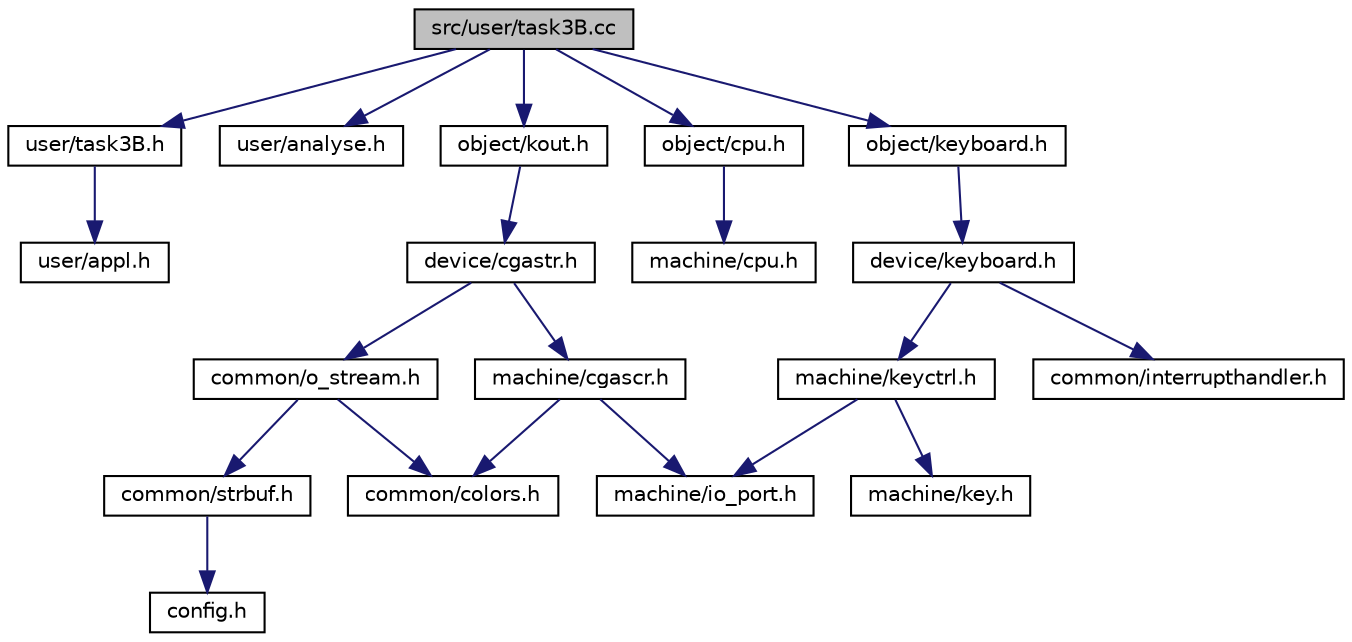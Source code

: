 digraph "src/user/task3B.cc"
{
  bgcolor="transparent";
  edge [fontname="Helvetica",fontsize="10",labelfontname="Helvetica",labelfontsize="10"];
  node [fontname="Helvetica",fontsize="10",shape=record];
  Node1 [label="src/user/task3B.cc",height=0.2,width=0.4,color="black", fillcolor="grey75", style="filled", fontcolor="black"];
  Node1 -> Node2 [color="midnightblue",fontsize="10",style="solid",fontname="Helvetica"];
  Node2 [label="user/task3B.h",height=0.2,width=0.4,color="black",URL="$task3B_8h.html"];
  Node2 -> Node3 [color="midnightblue",fontsize="10",style="solid",fontname="Helvetica"];
  Node3 [label="user/appl.h",height=0.2,width=0.4,color="black",URL="$appl_8h.html",tooltip="Grundklasse für Anwendungen, für die einzelnen Aufgaben benötigt. "];
  Node1 -> Node4 [color="midnightblue",fontsize="10",style="solid",fontname="Helvetica"];
  Node4 [label="user/analyse.h",height=0.2,width=0.4,color="black",URL="$analyse_8h.html"];
  Node1 -> Node5 [color="midnightblue",fontsize="10",style="solid",fontname="Helvetica"];
  Node5 [label="object/kout.h",height=0.2,width=0.4,color="black",URL="$kout_8h.html",tooltip="alles notwendige zum nutzen der in main.cc deklarierten globalen Variable kout "];
  Node5 -> Node6 [color="midnightblue",fontsize="10",style="solid",fontname="Helvetica"];
  Node6 [label="device/cgastr.h",height=0.2,width=0.4,color="black",URL="$cgastr_8h.html"];
  Node6 -> Node7 [color="midnightblue",fontsize="10",style="solid",fontname="Helvetica"];
  Node7 [label="common/o_stream.h",height=0.2,width=0.4,color="black",URL="$o__stream_8h.html"];
  Node7 -> Node8 [color="midnightblue",fontsize="10",style="solid",fontname="Helvetica"];
  Node8 [label="common/strbuf.h",height=0.2,width=0.4,color="black",URL="$strbuf_8h.html"];
  Node8 -> Node9 [color="midnightblue",fontsize="10",style="solid",fontname="Helvetica"];
  Node9 [label="config.h",height=0.2,width=0.4,color="black",URL="$config_8h.html",tooltip="verschiedene defines für Einstellungen "];
  Node7 -> Node10 [color="midnightblue",fontsize="10",style="solid",fontname="Helvetica"];
  Node10 [label="common/colors.h",height=0.2,width=0.4,color="black",URL="$colors_8h.html"];
  Node6 -> Node11 [color="midnightblue",fontsize="10",style="solid",fontname="Helvetica"];
  Node11 [label="machine/cgascr.h",height=0.2,width=0.4,color="black",URL="$cgascr_8h.html"];
  Node11 -> Node12 [color="midnightblue",fontsize="10",style="solid",fontname="Helvetica"];
  Node12 [label="machine/io_port.h",height=0.2,width=0.4,color="black",URL="$io__port_8h.html"];
  Node11 -> Node10 [color="midnightblue",fontsize="10",style="solid",fontname="Helvetica"];
  Node1 -> Node13 [color="midnightblue",fontsize="10",style="solid",fontname="Helvetica"];
  Node13 [label="object/cpu.h",height=0.2,width=0.4,color="black",URL="$object_2cpu_8h.html",tooltip="alles notwendige zum nutzen der in main.cc deklarierten globalen Variable cpu "];
  Node13 -> Node14 [color="midnightblue",fontsize="10",style="solid",fontname="Helvetica"];
  Node14 [label="machine/cpu.h",height=0.2,width=0.4,color="black",URL="$machine_2cpu_8h.html"];
  Node1 -> Node15 [color="midnightblue",fontsize="10",style="solid",fontname="Helvetica"];
  Node15 [label="object/keyboard.h",height=0.2,width=0.4,color="black",URL="$object_2keyboard_8h.html"];
  Node15 -> Node16 [color="midnightblue",fontsize="10",style="solid",fontname="Helvetica"];
  Node16 [label="device/keyboard.h",height=0.2,width=0.4,color="black",URL="$device_2keyboard_8h.html"];
  Node16 -> Node17 [color="midnightblue",fontsize="10",style="solid",fontname="Helvetica"];
  Node17 [label="machine/keyctrl.h",height=0.2,width=0.4,color="black",URL="$keyctrl_8h.html"];
  Node17 -> Node12 [color="midnightblue",fontsize="10",style="solid",fontname="Helvetica"];
  Node17 -> Node18 [color="midnightblue",fontsize="10",style="solid",fontname="Helvetica"];
  Node18 [label="machine/key.h",height=0.2,width=0.4,color="black",URL="$key_8h.html"];
  Node16 -> Node19 [color="midnightblue",fontsize="10",style="solid",fontname="Helvetica"];
  Node19 [label="common/interrupthandler.h",height=0.2,width=0.4,color="black",URL="$interrupthandler_8h.html"];
}
